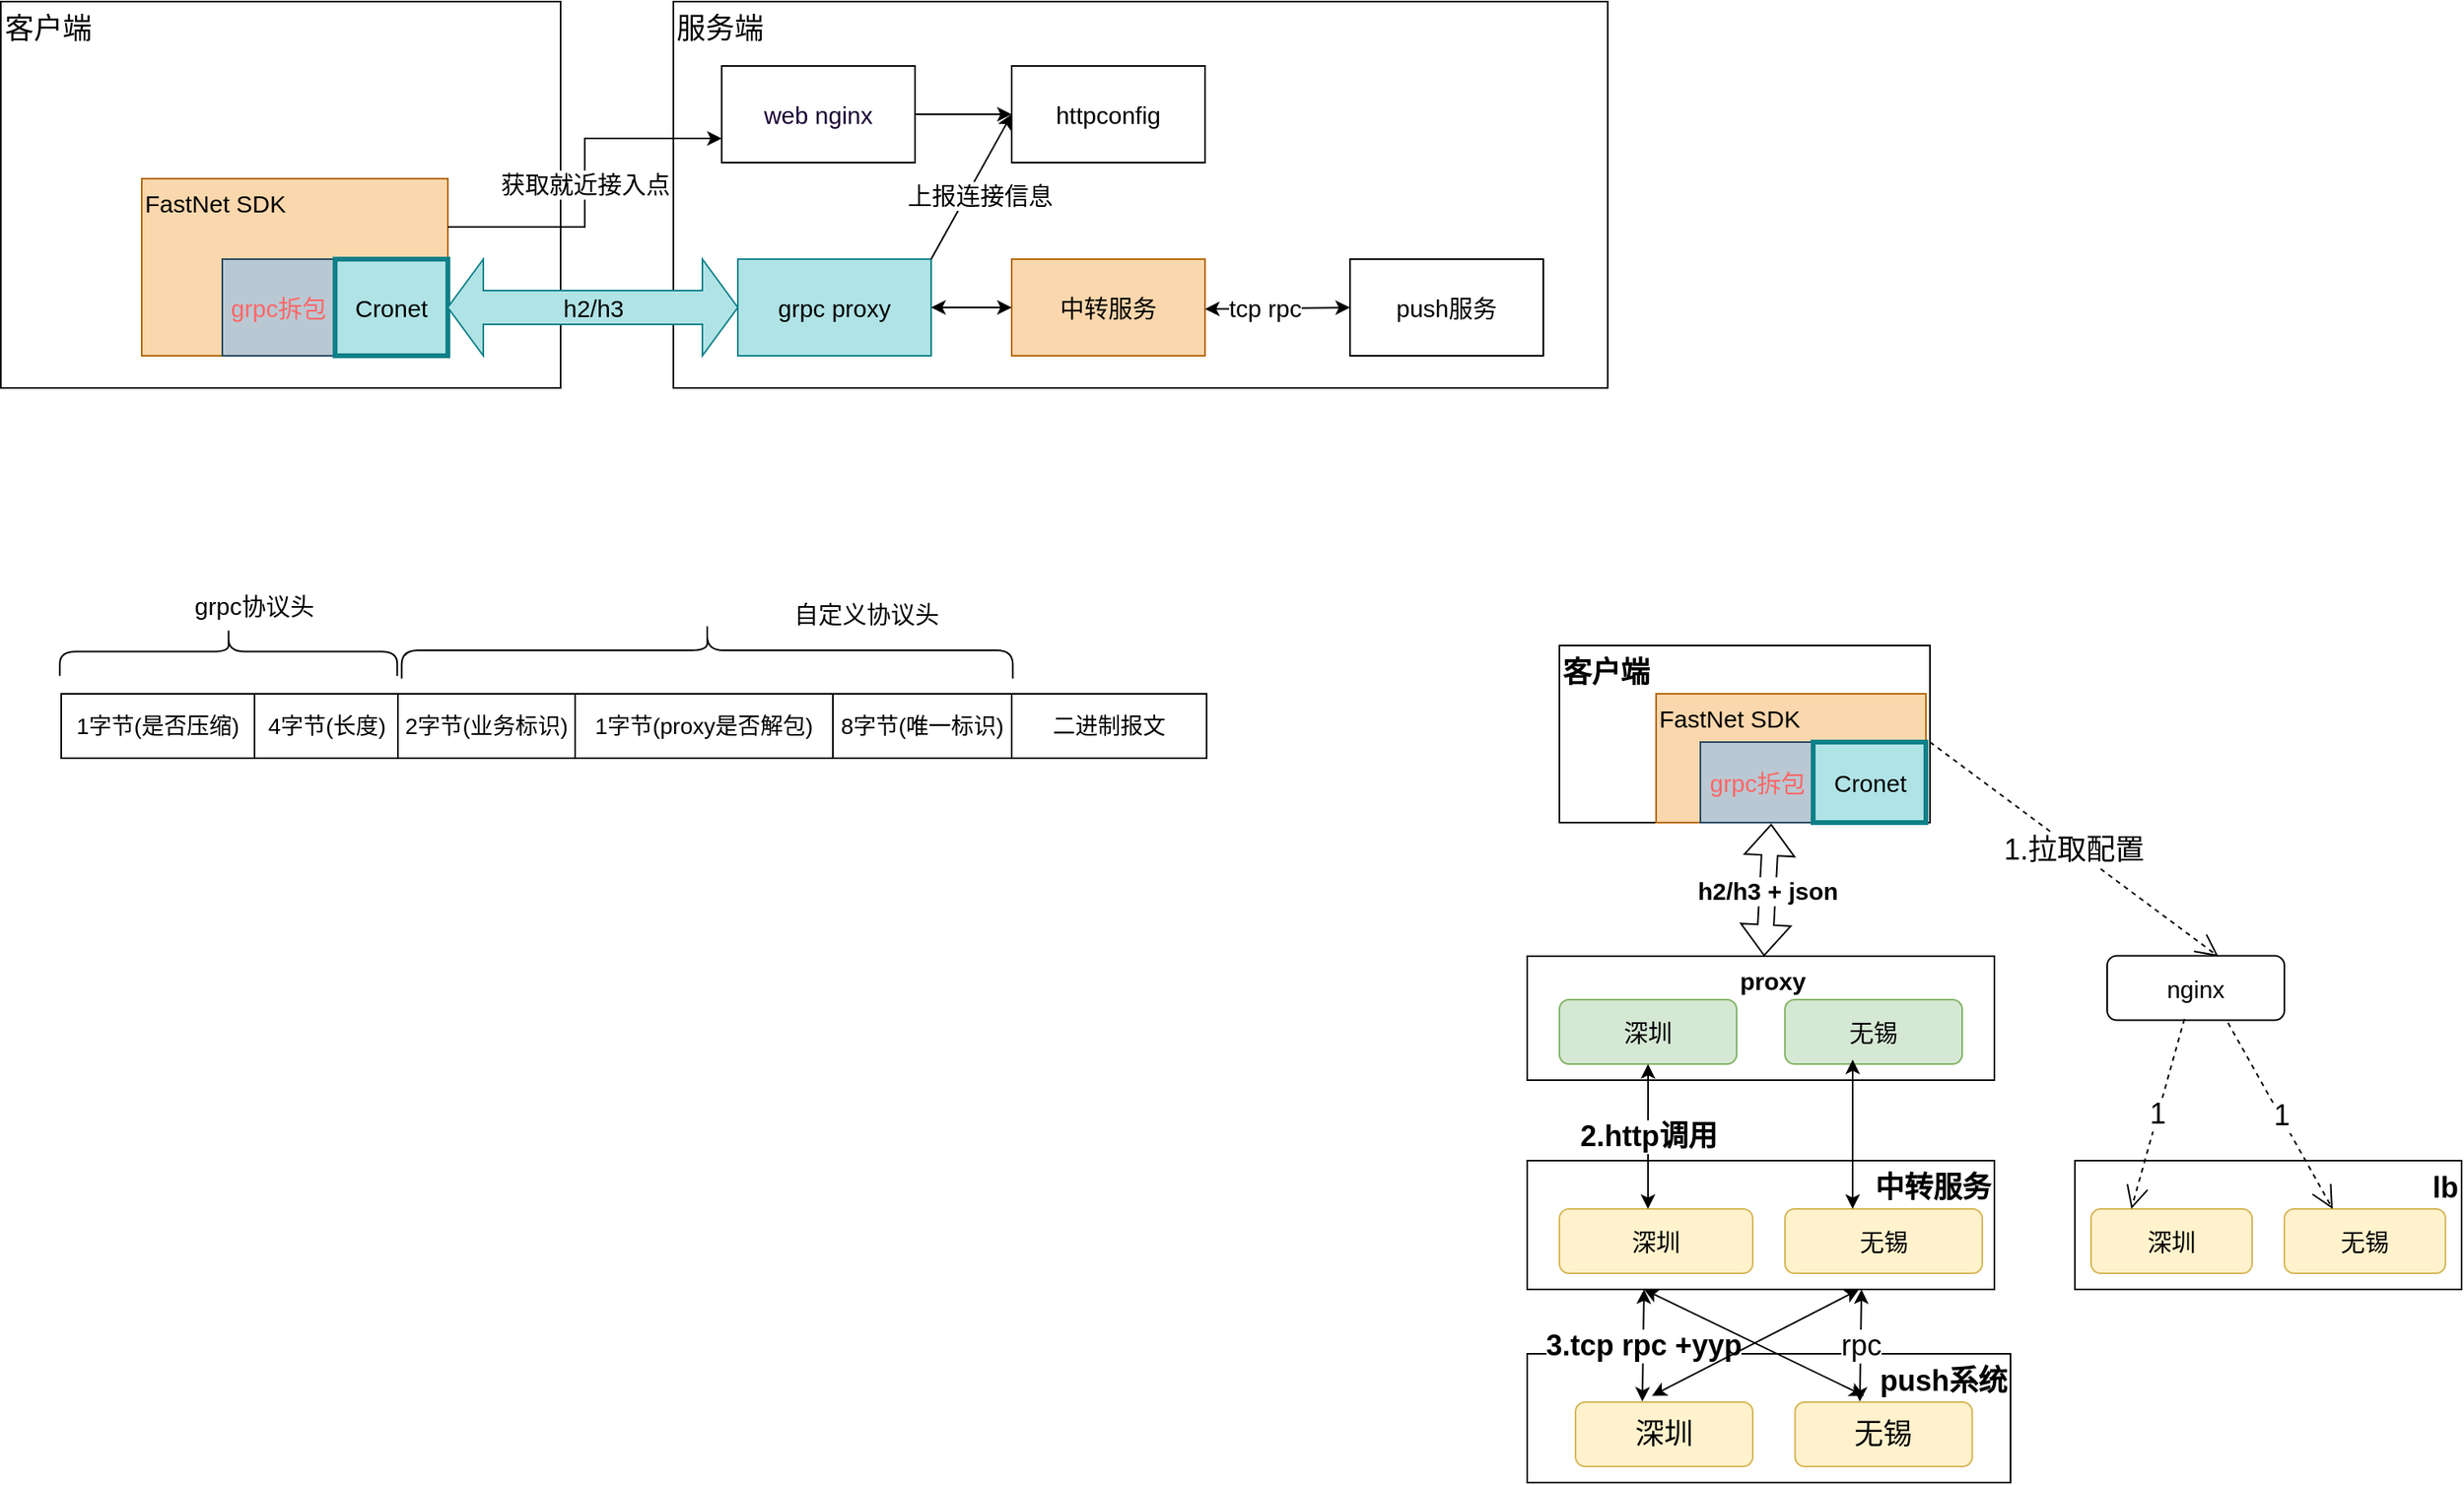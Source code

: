 <mxfile version="20.0.4" type="github">
  <diagram id="EpbWylULgYxyCtTbn7Sz" name="第 1 页">
    <mxGraphModel dx="1761" dy="965" grid="1" gridSize="10" guides="1" tooltips="1" connect="1" arrows="1" fold="1" page="1" pageScale="1" pageWidth="827" pageHeight="1169" math="0" shadow="0">
      <root>
        <mxCell id="0" />
        <mxCell id="1" parent="0" />
        <mxCell id="KIVY4oxuxgpTc2JLVLL0-31" value="push系统" style="rounded=0;whiteSpace=wrap;html=1;fontSize=18;fontStyle=1;verticalAlign=top;align=right;" vertex="1" parent="1">
          <mxGeometry x="1060" y="1060" width="300" height="80" as="geometry" />
        </mxCell>
        <mxCell id="KIVY4oxuxgpTc2JLVLL0-24" value="&lt;div style=&quot;&quot;&gt;&lt;span style=&quot;background-color: initial;&quot;&gt;lb&lt;/span&gt;&lt;/div&gt;" style="rounded=0;whiteSpace=wrap;html=1;fontSize=18;verticalAlign=top;fontStyle=1;align=right;" vertex="1" parent="1">
          <mxGeometry x="1400" y="940" width="240" height="80" as="geometry" />
        </mxCell>
        <mxCell id="KIVY4oxuxgpTc2JLVLL0-17" value="中转服务" style="rounded=0;whiteSpace=wrap;html=1;fontSize=18;verticalAlign=top;fontStyle=1;align=right;" vertex="1" parent="1">
          <mxGeometry x="1060" y="940" width="290" height="80" as="geometry" />
        </mxCell>
        <mxCell id="KIVY4oxuxgpTc2JLVLL0-15" value="　proxy" style="rounded=0;whiteSpace=wrap;html=1;fontSize=15;verticalAlign=top;fontStyle=1" vertex="1" parent="1">
          <mxGeometry x="1060" y="813" width="290" height="77" as="geometry" />
        </mxCell>
        <mxCell id="F52f6HL5-kWmurxWYG2i-23" value="&lt;font style=&quot;font-size: 18px;&quot;&gt;客户端&lt;/font&gt;" style="rounded=0;whiteSpace=wrap;html=1;fontSize=15;fontColor=#000000;strokeWidth=1;align=left;verticalAlign=top;" parent="1" vertex="1">
          <mxGeometry x="112.5" y="220" width="347.5" height="240" as="geometry" />
        </mxCell>
        <mxCell id="F52f6HL5-kWmurxWYG2i-22" value="&lt;font style=&quot;font-size: 18px;&quot; color=&quot;#000000&quot;&gt;服务端&lt;/font&gt;" style="rounded=0;whiteSpace=wrap;html=1;fontSize=15;fontColor=#FF6666;strokeWidth=1;align=left;verticalAlign=top;" parent="1" vertex="1">
          <mxGeometry x="530" y="220" width="580" height="240" as="geometry" />
        </mxCell>
        <mxCell id="F52f6HL5-kWmurxWYG2i-3" value="&lt;div style=&quot;text-align: justify;&quot;&gt;&lt;span style=&quot;background-color: initial;&quot;&gt;FastNet SDK&lt;/span&gt;&lt;/div&gt;" style="rounded=0;whiteSpace=wrap;html=1;fontSize=15;strokeWidth=1;align=left;verticalAlign=top;fillColor=#fad7ac;strokeColor=#b46504;" parent="1" vertex="1">
          <mxGeometry x="200" y="330" width="190" height="110" as="geometry" />
        </mxCell>
        <mxCell id="F52f6HL5-kWmurxWYG2i-1" value="&lt;font style=&quot;font-size: 15px;&quot; color=&quot;#ff6666&quot;&gt;grpc拆包&lt;/font&gt;" style="rounded=0;whiteSpace=wrap;html=1;fillColor=#bac8d3;strokeColor=#23445d;" parent="1" vertex="1">
          <mxGeometry x="250" y="380" width="70" height="60" as="geometry" />
        </mxCell>
        <mxCell id="F52f6HL5-kWmurxWYG2i-2" value="&lt;font style=&quot;font-size: 15px;&quot;&gt;Cronet&lt;/font&gt;" style="rounded=0;whiteSpace=wrap;html=1;fillColor=#b0e3e6;strokeColor=#0e8088;strokeWidth=3;" parent="1" vertex="1">
          <mxGeometry x="320" y="380" width="70" height="60" as="geometry" />
        </mxCell>
        <mxCell id="F52f6HL5-kWmurxWYG2i-8" value="web nginx" style="rounded=0;whiteSpace=wrap;html=1;fontSize=15;fontColor=#190033;strokeWidth=1;" parent="1" vertex="1">
          <mxGeometry x="560" y="260" width="120" height="60" as="geometry" />
        </mxCell>
        <mxCell id="F52f6HL5-kWmurxWYG2i-9" value="h2/h3" style="html=1;shadow=0;dashed=0;align=center;verticalAlign=middle;shape=mxgraph.arrows2.twoWayArrow;dy=0.65;dx=22;fontSize=15;strokeWidth=1;fillColor=#b0e3e6;strokeColor=#0e8088;" parent="1" vertex="1">
          <mxGeometry x="390" y="380" width="180" height="60" as="geometry" />
        </mxCell>
        <mxCell id="F52f6HL5-kWmurxWYG2i-10" value="grpc proxy" style="rounded=0;whiteSpace=wrap;html=1;fontSize=15;strokeWidth=1;fillColor=#b0e3e6;strokeColor=#0e8088;" parent="1" vertex="1">
          <mxGeometry x="570" y="380" width="120" height="60" as="geometry" />
        </mxCell>
        <mxCell id="F52f6HL5-kWmurxWYG2i-11" value="httpconfig" style="rounded=0;whiteSpace=wrap;html=1;fontSize=15;fontColor=#000000;strokeWidth=1;" parent="1" vertex="1">
          <mxGeometry x="740" y="260" width="120" height="60" as="geometry" />
        </mxCell>
        <mxCell id="F52f6HL5-kWmurxWYG2i-12" value="&lt;font&gt;中转服务&lt;/font&gt;" style="rounded=0;whiteSpace=wrap;html=1;fontSize=15;strokeWidth=1;fillColor=#fad7ac;strokeColor=#b46504;" parent="1" vertex="1">
          <mxGeometry x="740" y="380" width="120" height="60" as="geometry" />
        </mxCell>
        <mxCell id="F52f6HL5-kWmurxWYG2i-13" value="push服务" style="rounded=0;whiteSpace=wrap;html=1;fontSize=15;fontColor=#000000;strokeWidth=1;" parent="1" vertex="1">
          <mxGeometry x="950" y="380" width="120" height="60" as="geometry" />
        </mxCell>
        <mxCell id="F52f6HL5-kWmurxWYG2i-14" value="" style="endArrow=classic;startArrow=classic;html=1;rounded=0;fontSize=15;fontColor=#FF6666;entryX=0;entryY=0.5;entryDx=0;entryDy=0;" parent="1" target="F52f6HL5-kWmurxWYG2i-13" edge="1">
          <mxGeometry width="50" height="50" relative="1" as="geometry">
            <mxPoint x="860" y="411" as="sourcePoint" />
            <mxPoint x="908" y="408" as="targetPoint" />
          </mxGeometry>
        </mxCell>
        <mxCell id="F52f6HL5-kWmurxWYG2i-15" value="tcp rpc" style="edgeLabel;html=1;align=center;verticalAlign=middle;resizable=0;points=[];fontSize=15;fontColor=#000000;" parent="F52f6HL5-kWmurxWYG2i-14" vertex="1" connectable="0">
          <mxGeometry x="-0.51" y="-1" relative="1" as="geometry">
            <mxPoint x="15" y="-2" as="offset" />
          </mxGeometry>
        </mxCell>
        <mxCell id="F52f6HL5-kWmurxWYG2i-16" value="" style="endArrow=classic;startArrow=classic;html=1;rounded=0;fontSize=15;fontColor=#FF6666;exitX=1;exitY=0.5;exitDx=0;exitDy=0;entryX=0;entryY=0.5;entryDx=0;entryDy=0;" parent="1" source="F52f6HL5-kWmurxWYG2i-10" target="F52f6HL5-kWmurxWYG2i-12" edge="1">
          <mxGeometry width="50" height="50" relative="1" as="geometry">
            <mxPoint x="690" y="450" as="sourcePoint" />
            <mxPoint x="740" y="400" as="targetPoint" />
          </mxGeometry>
        </mxCell>
        <mxCell id="F52f6HL5-kWmurxWYG2i-18" value="" style="endArrow=classic;html=1;rounded=0;fontSize=15;fontColor=#FF6666;entryX=0;entryY=0.5;entryDx=0;entryDy=0;" parent="1" source="F52f6HL5-kWmurxWYG2i-8" target="F52f6HL5-kWmurxWYG2i-11" edge="1">
          <mxGeometry width="50" height="50" relative="1" as="geometry">
            <mxPoint x="690" y="330" as="sourcePoint" />
            <mxPoint x="740" y="280" as="targetPoint" />
            <Array as="points">
              <mxPoint x="710" y="290" />
            </Array>
          </mxGeometry>
        </mxCell>
        <mxCell id="F52f6HL5-kWmurxWYG2i-19" value="上报连接信息" style="endArrow=classic;html=1;rounded=0;fontSize=15;fontColor=#000000;entryX=0;entryY=0.5;entryDx=0;entryDy=0;" parent="1" target="F52f6HL5-kWmurxWYG2i-11" edge="1">
          <mxGeometry x="-0.038" y="-7" width="50" height="50" relative="1" as="geometry">
            <mxPoint x="690" y="380" as="sourcePoint" />
            <mxPoint x="740" y="330" as="targetPoint" />
            <mxPoint as="offset" />
          </mxGeometry>
        </mxCell>
        <mxCell id="F52f6HL5-kWmurxWYG2i-21" value="获取就近接入点" style="edgeStyle=elbowEdgeStyle;elbow=horizontal;endArrow=classic;html=1;rounded=0;fontSize=15;fontColor=#000000;entryX=0;entryY=0.75;entryDx=0;entryDy=0;" parent="1" target="F52f6HL5-kWmurxWYG2i-8" edge="1">
          <mxGeometry width="50" height="50" relative="1" as="geometry">
            <mxPoint x="390" y="360" as="sourcePoint" />
            <mxPoint x="440" y="310" as="targetPoint" />
          </mxGeometry>
        </mxCell>
        <mxCell id="F52f6HL5-kWmurxWYG2i-24" value="&lt;font style=&quot;font-size: 14px;&quot;&gt;1字节(是否压缩)&lt;/font&gt;" style="rounded=0;whiteSpace=wrap;html=1;fontSize=14;fontColor=#000000;strokeWidth=1;" parent="1" vertex="1">
          <mxGeometry x="150" y="650" width="120" height="40" as="geometry" />
        </mxCell>
        <mxCell id="F52f6HL5-kWmurxWYG2i-25" value="4字节(长度)" style="rounded=0;whiteSpace=wrap;html=1;fontSize=14;fontColor=#000000;strokeWidth=1;" parent="1" vertex="1">
          <mxGeometry x="270" y="650" width="90" height="40" as="geometry" />
        </mxCell>
        <mxCell id="F52f6HL5-kWmurxWYG2i-26" value="&lt;font style=&quot;font-size: 14px;&quot;&gt;2字节(业务标识)&lt;/font&gt;" style="rounded=0;whiteSpace=wrap;html=1;fontSize=12;fontColor=#000000;strokeWidth=1;" parent="1" vertex="1">
          <mxGeometry x="359" y="650" width="110" height="40" as="geometry" />
        </mxCell>
        <mxCell id="F52f6HL5-kWmurxWYG2i-27" value="1字节(proxy是否解包)" style="rounded=0;whiteSpace=wrap;html=1;fontSize=14;fontColor=#000000;strokeWidth=1;" parent="1" vertex="1">
          <mxGeometry x="469" y="650" width="160" height="40" as="geometry" />
        </mxCell>
        <mxCell id="F52f6HL5-kWmurxWYG2i-28" value="8字节(唯一标识)" style="rounded=0;whiteSpace=wrap;html=1;fontSize=14;fontColor=#000000;strokeWidth=1;" parent="1" vertex="1">
          <mxGeometry x="629" y="650" width="111" height="40" as="geometry" />
        </mxCell>
        <mxCell id="F52f6HL5-kWmurxWYG2i-29" value="" style="shape=curlyBracket;whiteSpace=wrap;html=1;rounded=1;fontSize=15;fontColor=#000000;strokeWidth=1;rotation=90;textDirection=ltr;" parent="1" vertex="1">
          <mxGeometry x="533.51" y="433.36" width="35" height="379.36" as="geometry" />
        </mxCell>
        <mxCell id="F52f6HL5-kWmurxWYG2i-30" value="二进制报文" style="rounded=0;whiteSpace=wrap;html=1;fontSize=14;fontColor=#000000;strokeWidth=1;" parent="1" vertex="1">
          <mxGeometry x="740" y="650" width="121" height="40" as="geometry" />
        </mxCell>
        <mxCell id="F52f6HL5-kWmurxWYG2i-34" value="" style="shape=curlyBracket;whiteSpace=wrap;html=1;rounded=1;fontSize=15;fontColor=#000000;strokeWidth=1;rotation=90;" parent="1" vertex="1">
          <mxGeometry x="238.72" y="519.02" width="30.3" height="209.45" as="geometry" />
        </mxCell>
        <mxCell id="F52f6HL5-kWmurxWYG2i-35" value="grpc协议头" style="text;html=1;strokeColor=none;fillColor=none;align=center;verticalAlign=middle;whiteSpace=wrap;rounded=0;fontSize=15;fontColor=#000000;" parent="1" vertex="1">
          <mxGeometry x="230" y="580" width="80" height="30" as="geometry" />
        </mxCell>
        <mxCell id="F52f6HL5-kWmurxWYG2i-36" value="自定义协议头" style="text;html=1;strokeColor=none;fillColor=none;align=center;verticalAlign=middle;whiteSpace=wrap;rounded=0;fontSize=15;fontColor=#000000;" parent="1" vertex="1">
          <mxGeometry x="600" y="585" width="100" height="30" as="geometry" />
        </mxCell>
        <mxCell id="KIVY4oxuxgpTc2JLVLL0-1" value="&lt;font style=&quot;font-size: 18px;&quot;&gt;&lt;b&gt;客户端&lt;/b&gt;&lt;/font&gt;" style="rounded=0;whiteSpace=wrap;html=1;fontSize=15;fontColor=#000000;strokeWidth=1;align=left;verticalAlign=top;" vertex="1" parent="1">
          <mxGeometry x="1080" y="620" width="230" height="110" as="geometry" />
        </mxCell>
        <mxCell id="KIVY4oxuxgpTc2JLVLL0-2" value="&lt;div style=&quot;text-align: justify;&quot;&gt;&lt;span style=&quot;background-color: initial;&quot;&gt;FastNet SDK&lt;/span&gt;&lt;/div&gt;" style="rounded=0;whiteSpace=wrap;html=1;fontSize=15;strokeWidth=1;align=left;verticalAlign=top;fillColor=#fad7ac;strokeColor=#b46504;" vertex="1" parent="1">
          <mxGeometry x="1140" y="650" width="167.5" height="80" as="geometry" />
        </mxCell>
        <mxCell id="KIVY4oxuxgpTc2JLVLL0-3" value="&lt;font style=&quot;font-size: 15px;&quot; color=&quot;#ff6666&quot;&gt;grpc拆包&lt;/font&gt;" style="rounded=0;whiteSpace=wrap;html=1;fillColor=#bac8d3;strokeColor=#23445d;" vertex="1" parent="1">
          <mxGeometry x="1167.5" y="680" width="70" height="50" as="geometry" />
        </mxCell>
        <mxCell id="KIVY4oxuxgpTc2JLVLL0-4" value="&lt;font style=&quot;font-size: 15px;&quot;&gt;Cronet&lt;/font&gt;" style="rounded=0;whiteSpace=wrap;html=1;fillColor=#b0e3e6;strokeColor=#0e8088;strokeWidth=3;" vertex="1" parent="1">
          <mxGeometry x="1237.5" y="680" width="70" height="50" as="geometry" />
        </mxCell>
        <mxCell id="KIVY4oxuxgpTc2JLVLL0-8" value="&lt;font style=&quot;font-size: 15px;&quot;&gt;深圳&lt;/font&gt;" style="rounded=1;whiteSpace=wrap;html=1;fillColor=#d5e8d4;strokeColor=#82b366;" vertex="1" parent="1">
          <mxGeometry x="1080" y="840" width="110" height="40" as="geometry" />
        </mxCell>
        <mxCell id="KIVY4oxuxgpTc2JLVLL0-9" value="&lt;font style=&quot;font-size: 15px;&quot;&gt;无锡&lt;/font&gt;" style="rounded=1;whiteSpace=wrap;html=1;fillColor=#d5e8d4;strokeColor=#82b366;" vertex="1" parent="1">
          <mxGeometry x="1220" y="840" width="110" height="40" as="geometry" />
        </mxCell>
        <mxCell id="KIVY4oxuxgpTc2JLVLL0-10" value="深圳" style="rounded=1;whiteSpace=wrap;html=1;fontSize=15;fillColor=#fff2cc;strokeColor=#d6b656;" vertex="1" parent="1">
          <mxGeometry x="1080" y="970" width="120" height="40" as="geometry" />
        </mxCell>
        <mxCell id="KIVY4oxuxgpTc2JLVLL0-11" value="无锡" style="rounded=1;whiteSpace=wrap;html=1;fontSize=15;fillColor=#fff2cc;strokeColor=#d6b656;" vertex="1" parent="1">
          <mxGeometry x="1220" y="970" width="122.5" height="40" as="geometry" />
        </mxCell>
        <mxCell id="KIVY4oxuxgpTc2JLVLL0-12" value="深圳" style="rounded=1;whiteSpace=wrap;html=1;fontSize=15;fillColor=#fff2cc;strokeColor=#d6b656;" vertex="1" parent="1">
          <mxGeometry x="1410" y="970" width="100" height="40" as="geometry" />
        </mxCell>
        <mxCell id="KIVY4oxuxgpTc2JLVLL0-14" value="nginx" style="rounded=1;whiteSpace=wrap;html=1;fontSize=15;" vertex="1" parent="1">
          <mxGeometry x="1420" y="812.72" width="110" height="40" as="geometry" />
        </mxCell>
        <mxCell id="KIVY4oxuxgpTc2JLVLL0-16" value="h2/h3 + json" style="shape=flexArrow;endArrow=classic;startArrow=classic;html=1;rounded=0;fontSize=15;entryX=0.628;entryY=1.017;entryDx=0;entryDy=0;entryPerimeter=0;fontStyle=1" edge="1" parent="1" source="KIVY4oxuxgpTc2JLVLL0-15" target="KIVY4oxuxgpTc2JLVLL0-3">
          <mxGeometry width="100" height="100" relative="1" as="geometry">
            <mxPoint x="1150" y="860" as="sourcePoint" />
            <mxPoint x="1210" y="740" as="targetPoint" />
          </mxGeometry>
        </mxCell>
        <mxCell id="KIVY4oxuxgpTc2JLVLL0-20" value="&lt;b&gt;2.http调用&lt;/b&gt;" style="endArrow=classic;startArrow=classic;html=1;rounded=0;fontSize=18;entryX=0.5;entryY=1;entryDx=0;entryDy=0;exitX=0.458;exitY=0;exitDx=0;exitDy=0;exitPerimeter=0;" edge="1" parent="1" source="KIVY4oxuxgpTc2JLVLL0-10" target="KIVY4oxuxgpTc2JLVLL0-8">
          <mxGeometry width="50" height="50" relative="1" as="geometry">
            <mxPoint x="1135" y="960" as="sourcePoint" />
            <mxPoint x="1170" y="880" as="targetPoint" />
          </mxGeometry>
        </mxCell>
        <mxCell id="KIVY4oxuxgpTc2JLVLL0-21" value="" style="endArrow=classic;startArrow=classic;html=1;rounded=0;fontSize=18;entryX=0.564;entryY=1.006;entryDx=0;entryDy=0;entryPerimeter=0;" edge="1" parent="1">
          <mxGeometry width="50" height="50" relative="1" as="geometry">
            <mxPoint x="1262" y="970" as="sourcePoint" />
            <mxPoint x="1262.04" y="877.24" as="targetPoint" />
          </mxGeometry>
        </mxCell>
        <mxCell id="KIVY4oxuxgpTc2JLVLL0-23" value="无锡" style="rounded=1;whiteSpace=wrap;html=1;fontSize=15;fillColor=#fff2cc;strokeColor=#d6b656;" vertex="1" parent="1">
          <mxGeometry x="1530" y="970" width="100" height="40" as="geometry" />
        </mxCell>
        <mxCell id="KIVY4oxuxgpTc2JLVLL0-27" value="1.拉取配置" style="endArrow=open;endSize=12;dashed=1;html=1;rounded=0;fontSize=18;entryX=0.628;entryY=0.012;entryDx=0;entryDy=0;entryPerimeter=0;" edge="1" parent="1" target="KIVY4oxuxgpTc2JLVLL0-14">
          <mxGeometry width="160" relative="1" as="geometry">
            <mxPoint x="1310" y="680" as="sourcePoint" />
            <mxPoint x="1470" y="680" as="targetPoint" />
          </mxGeometry>
        </mxCell>
        <mxCell id="KIVY4oxuxgpTc2JLVLL0-29" value="深圳" style="rounded=1;whiteSpace=wrap;html=1;fontSize=18;fillColor=#fff2cc;strokeColor=#d6b656;" vertex="1" parent="1">
          <mxGeometry x="1090" y="1090" width="110" height="40" as="geometry" />
        </mxCell>
        <mxCell id="KIVY4oxuxgpTc2JLVLL0-30" value="无锡" style="rounded=1;whiteSpace=wrap;html=1;fontSize=18;fillColor=#fff2cc;strokeColor=#d6b656;" vertex="1" parent="1">
          <mxGeometry x="1226.25" y="1090" width="110" height="40" as="geometry" />
        </mxCell>
        <mxCell id="KIVY4oxuxgpTc2JLVLL0-32" value="3.tcp rpc +yyp" style="endArrow=classic;startArrow=classic;html=1;rounded=0;fontSize=18;entryX=0.25;entryY=1;entryDx=0;entryDy=0;exitX=0.377;exitY=-0.009;exitDx=0;exitDy=0;exitPerimeter=0;fontStyle=1" edge="1" parent="1" source="KIVY4oxuxgpTc2JLVLL0-29" target="KIVY4oxuxgpTc2JLVLL0-17">
          <mxGeometry width="50" height="50" relative="1" as="geometry">
            <mxPoint x="1120" y="1070" as="sourcePoint" />
            <mxPoint x="1170" y="1020" as="targetPoint" />
          </mxGeometry>
        </mxCell>
        <mxCell id="KIVY4oxuxgpTc2JLVLL0-33" value="rpc" style="endArrow=classic;startArrow=classic;html=1;rounded=0;fontSize=18;entryX=0.25;entryY=1;entryDx=0;entryDy=0;exitX=0.377;exitY=-0.009;exitDx=0;exitDy=0;exitPerimeter=0;" edge="1" parent="1">
          <mxGeometry width="50" height="50" relative="1" as="geometry">
            <mxPoint x="1266.47" y="1089.64" as="sourcePoint" />
            <mxPoint x="1267.5" y="1020" as="targetPoint" />
          </mxGeometry>
        </mxCell>
        <mxCell id="KIVY4oxuxgpTc2JLVLL0-34" value="1" style="endArrow=open;endSize=12;dashed=1;html=1;rounded=0;fontSize=18;entryX=0.25;entryY=0;entryDx=0;entryDy=0;exitX=0.436;exitY=0.982;exitDx=0;exitDy=0;exitPerimeter=0;" edge="1" parent="1" source="KIVY4oxuxgpTc2JLVLL0-14" target="KIVY4oxuxgpTc2JLVLL0-12">
          <mxGeometry width="160" relative="1" as="geometry">
            <mxPoint x="1450" y="860" as="sourcePoint" />
            <mxPoint x="1610" y="860" as="targetPoint" />
          </mxGeometry>
        </mxCell>
        <mxCell id="KIVY4oxuxgpTc2JLVLL0-35" value="1" style="endArrow=open;endSize=12;dashed=1;html=1;rounded=0;fontSize=18;exitX=0.682;exitY=1.041;exitDx=0;exitDy=0;exitPerimeter=0;" edge="1" parent="1" source="KIVY4oxuxgpTc2JLVLL0-14">
          <mxGeometry width="160" relative="1" as="geometry">
            <mxPoint x="1477.96" y="862" as="sourcePoint" />
            <mxPoint x="1560" y="970" as="targetPoint" />
          </mxGeometry>
        </mxCell>
        <mxCell id="KIVY4oxuxgpTc2JLVLL0-36" value="" style="endArrow=classic;startArrow=classic;html=1;rounded=0;fontSize=18;entryX=0.25;entryY=1;entryDx=0;entryDy=0;exitX=0.39;exitY=-0.097;exitDx=0;exitDy=0;exitPerimeter=0;" edge="1" parent="1" source="KIVY4oxuxgpTc2JLVLL0-30" target="KIVY4oxuxgpTc2JLVLL0-17">
          <mxGeometry width="50" height="50" relative="1" as="geometry">
            <mxPoint x="1130" y="1070" as="sourcePoint" />
            <mxPoint x="1180" y="1020" as="targetPoint" />
          </mxGeometry>
        </mxCell>
        <mxCell id="KIVY4oxuxgpTc2JLVLL0-37" value="" style="endArrow=classic;startArrow=classic;html=1;rounded=0;fontSize=18;exitX=0.431;exitY=-0.097;exitDx=0;exitDy=0;exitPerimeter=0;" edge="1" parent="1" source="KIVY4oxuxgpTc2JLVLL0-29">
          <mxGeometry width="50" height="50" relative="1" as="geometry">
            <mxPoint x="1140" y="1080" as="sourcePoint" />
            <mxPoint x="1266" y="1020" as="targetPoint" />
            <Array as="points" />
          </mxGeometry>
        </mxCell>
      </root>
    </mxGraphModel>
  </diagram>
</mxfile>
